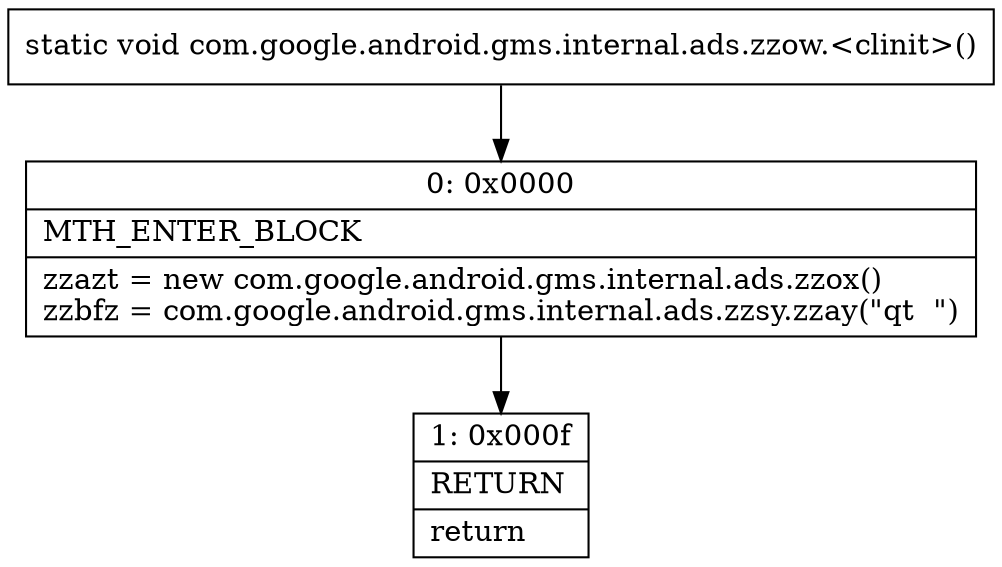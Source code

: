 digraph "CFG forcom.google.android.gms.internal.ads.zzow.\<clinit\>()V" {
Node_0 [shape=record,label="{0\:\ 0x0000|MTH_ENTER_BLOCK\l|zzazt = new com.google.android.gms.internal.ads.zzox()\lzzbfz = com.google.android.gms.internal.ads.zzsy.zzay(\"qt  \")\l}"];
Node_1 [shape=record,label="{1\:\ 0x000f|RETURN\l|return\l}"];
MethodNode[shape=record,label="{static void com.google.android.gms.internal.ads.zzow.\<clinit\>() }"];
MethodNode -> Node_0;
Node_0 -> Node_1;
}

